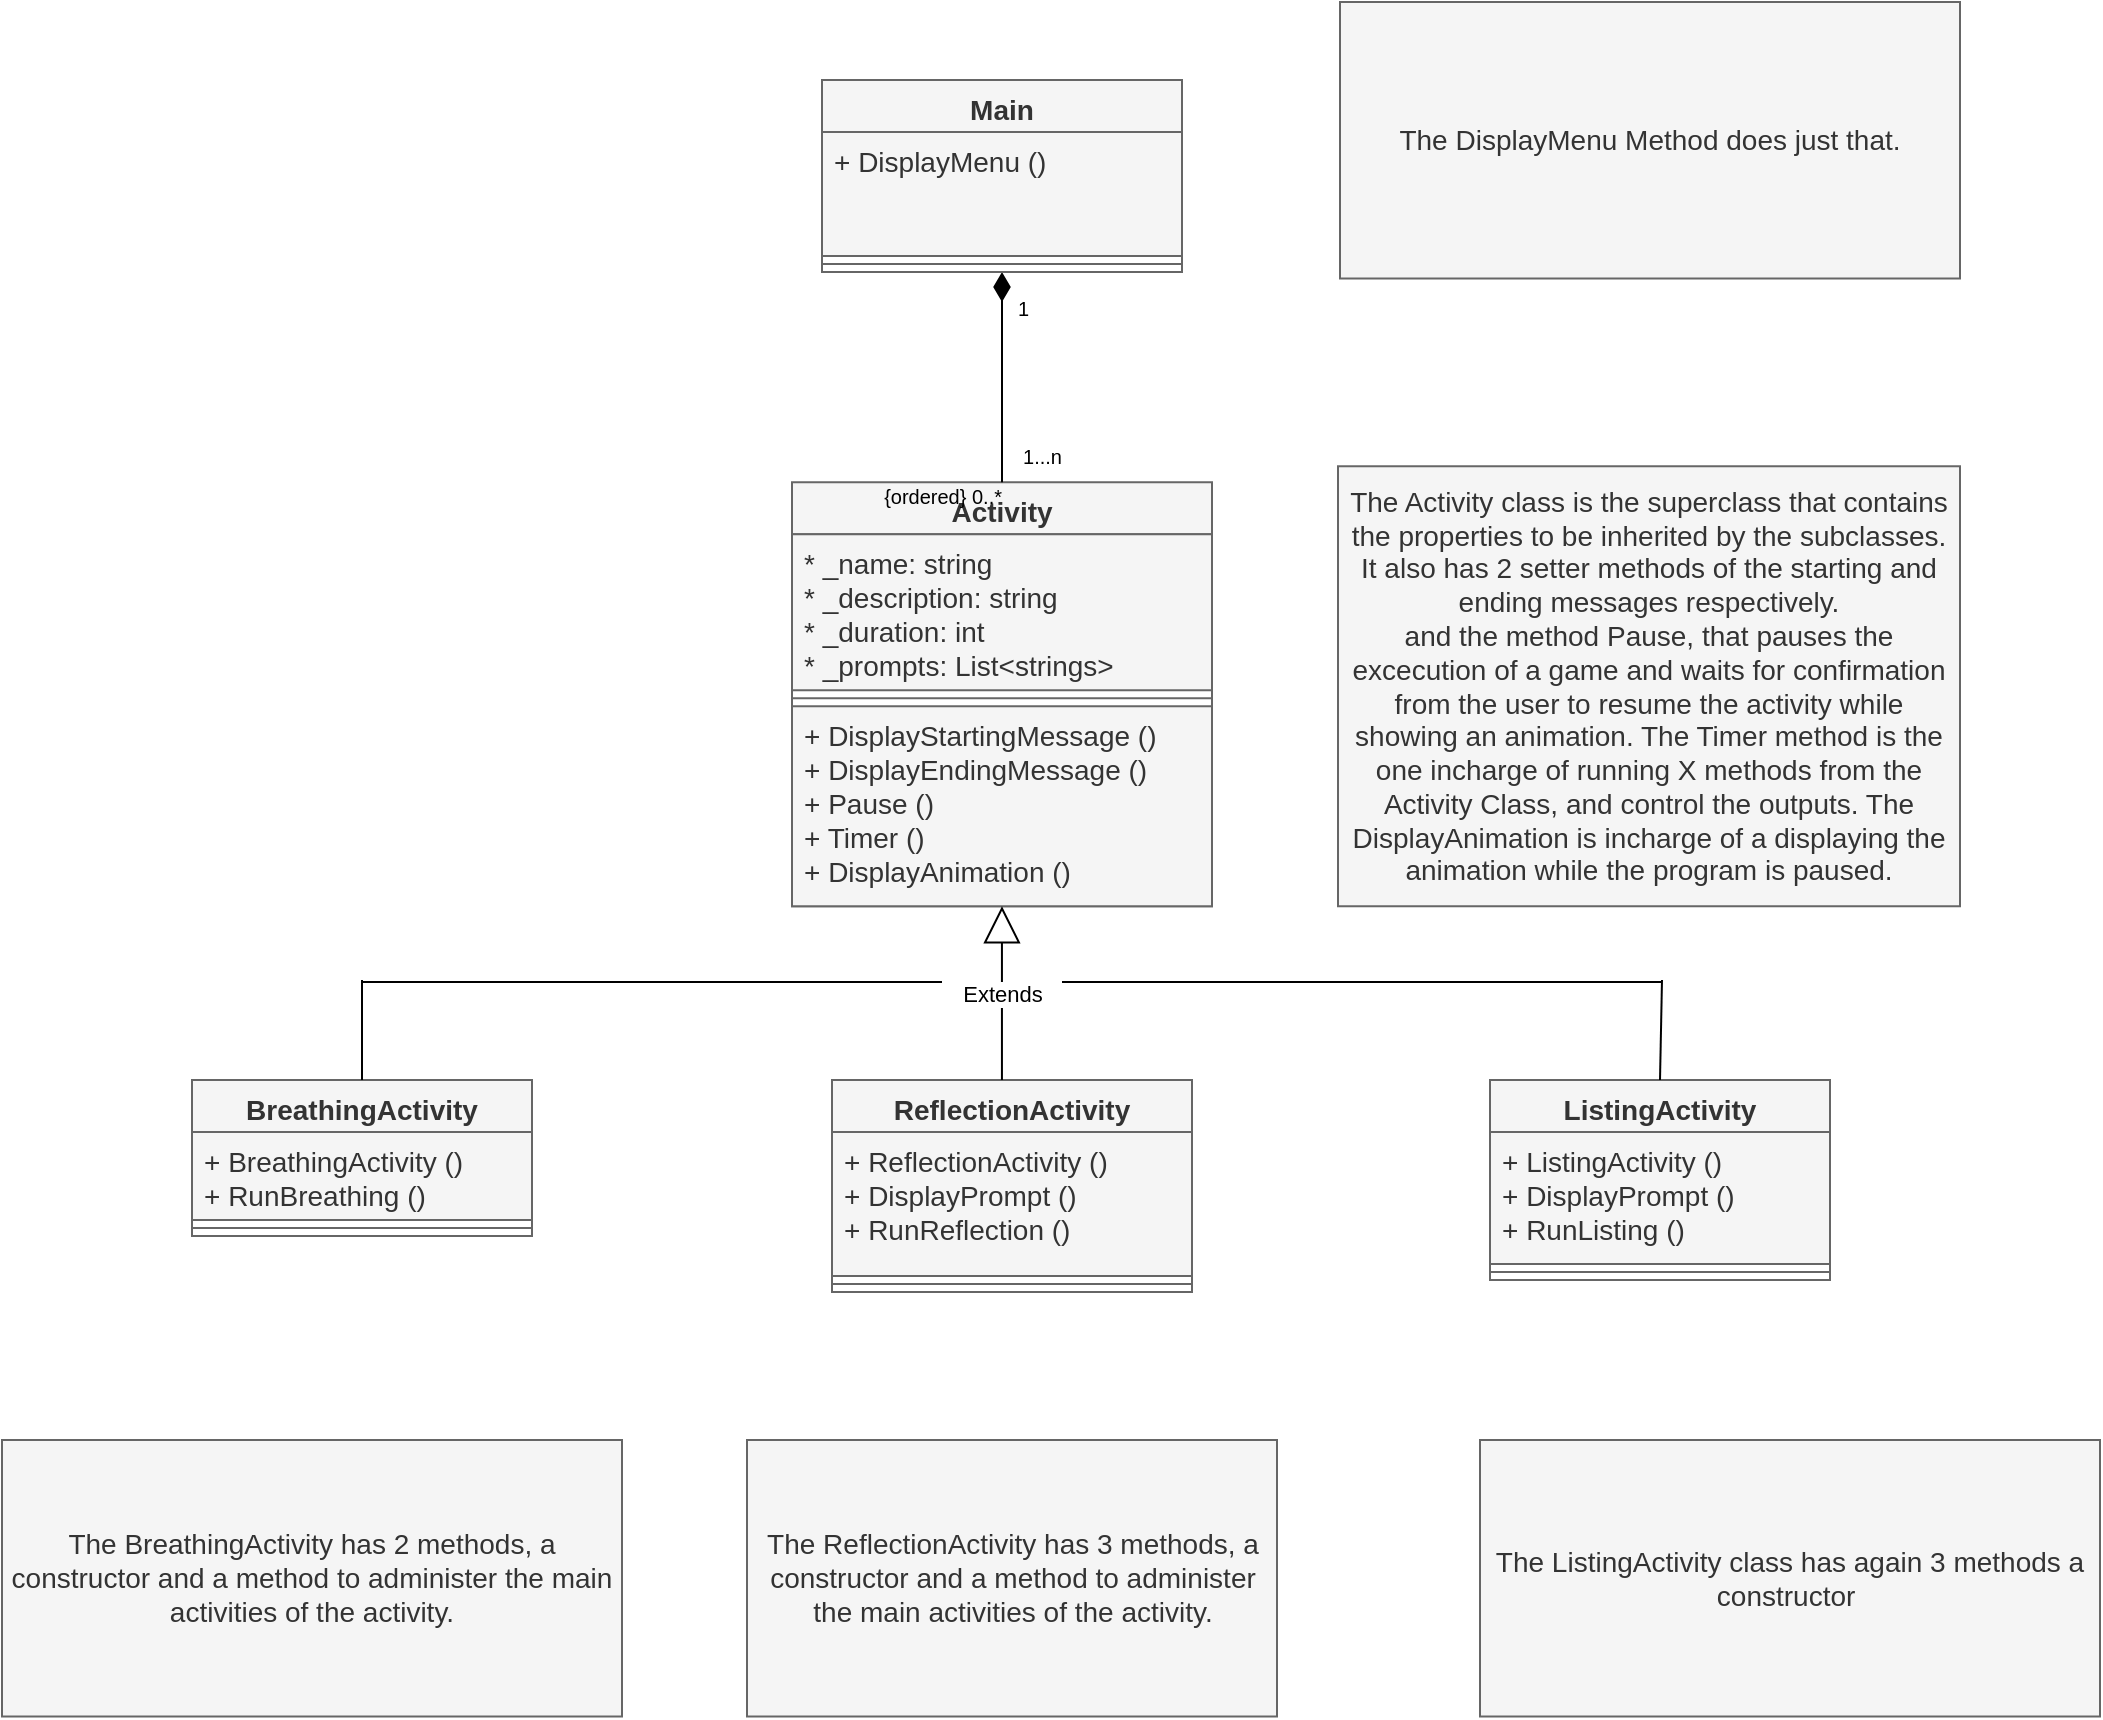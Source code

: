 <mxfile>
    <diagram id="FJXhwHptYgPNuSuxnt-G" name="Page-1">
        <mxGraphModel dx="2723" dy="1911" grid="1" gridSize="10" guides="1" tooltips="1" connect="1" arrows="1" fold="1" page="1" pageScale="1" pageWidth="850" pageHeight="1100" math="0" shadow="0">
            <root>
                <mxCell id="0"/>
                <mxCell id="1" parent="0"/>
                <mxCell id="57" value="ReflectionActivity" style="swimlane;fontStyle=1;align=center;verticalAlign=top;childLayout=stackLayout;horizontal=1;startSize=26;horizontalStack=0;resizeParent=1;resizeParentMax=0;resizeLast=0;collapsible=1;marginBottom=0;fillColor=#f5f5f5;strokeColor=#666666;fontColor=#333333;fontSize=14;" parent="1" vertex="1">
                    <mxGeometry x="-85" y="470" width="180" height="106" as="geometry"/>
                </mxCell>
                <mxCell id="58" value="+ ReflectionActivity ()&#10;+ DisplayPrompt ()&#10;+ RunReflection ()" style="text;strokeColor=#666666;fillColor=#f5f5f5;align=left;verticalAlign=top;spacingLeft=4;spacingRight=4;overflow=hidden;rotatable=0;points=[[0,0.5],[1,0.5]];portConstraint=eastwest;fontColor=#333333;fontSize=14;" parent="57" vertex="1">
                    <mxGeometry y="26" width="180" height="72" as="geometry"/>
                </mxCell>
                <mxCell id="59" value="" style="line;strokeWidth=1;fillColor=#f5f5f5;align=left;verticalAlign=middle;spacingTop=-1;spacingLeft=3;spacingRight=3;rotatable=0;labelPosition=right;points=[];portConstraint=eastwest;strokeColor=#666666;fontColor=#333333;fontSize=14;" parent="57" vertex="1">
                    <mxGeometry y="98" width="180" height="8" as="geometry"/>
                </mxCell>
                <mxCell id="69" value="BreathingActivity" style="swimlane;fontStyle=1;align=center;verticalAlign=top;childLayout=stackLayout;horizontal=1;startSize=26;horizontalStack=0;resizeParent=1;resizeParentMax=0;resizeLast=0;collapsible=1;marginBottom=0;fillColor=#f5f5f5;strokeColor=#666666;fontColor=#333333;fontSize=14;" parent="1" vertex="1">
                    <mxGeometry x="-405" y="470" width="170" height="78" as="geometry"/>
                </mxCell>
                <mxCell id="70" value="+ BreathingActivity ()&#10;+ RunBreathing ()" style="text;strokeColor=#666666;fillColor=#f5f5f5;align=left;verticalAlign=top;spacingLeft=4;spacingRight=4;overflow=hidden;rotatable=0;points=[[0,0.5],[1,0.5]];portConstraint=eastwest;fontColor=#333333;fontSize=14;" parent="69" vertex="1">
                    <mxGeometry y="26" width="170" height="44" as="geometry"/>
                </mxCell>
                <mxCell id="71" value="" style="line;strokeWidth=1;fillColor=#f5f5f5;align=left;verticalAlign=middle;spacingTop=-1;spacingLeft=3;spacingRight=3;rotatable=0;labelPosition=right;points=[];portConstraint=eastwest;strokeColor=#666666;fontColor=#333333;fontSize=14;" parent="69" vertex="1">
                    <mxGeometry y="70" width="170" height="8" as="geometry"/>
                </mxCell>
                <mxCell id="74" value="ListingActivity" style="swimlane;fontStyle=1;align=center;verticalAlign=top;childLayout=stackLayout;horizontal=1;startSize=26;horizontalStack=0;resizeParent=1;resizeParentMax=0;resizeLast=0;collapsible=1;marginBottom=0;fillColor=#f5f5f5;strokeColor=#666666;fontColor=#333333;fontSize=14;" parent="1" vertex="1">
                    <mxGeometry x="244" y="470" width="170" height="100" as="geometry"/>
                </mxCell>
                <mxCell id="75" value="+ ListingActivity ()&#10;+ DisplayPrompt ()&#10;+ RunListing ()" style="text;strokeColor=#666666;fillColor=#f5f5f5;align=left;verticalAlign=top;spacingLeft=4;spacingRight=4;overflow=hidden;rotatable=0;points=[[0,0.5],[1,0.5]];portConstraint=eastwest;fontColor=#333333;fontSize=14;fontStyle=0" parent="74" vertex="1">
                    <mxGeometry y="26" width="170" height="66" as="geometry"/>
                </mxCell>
                <mxCell id="76" value="" style="line;strokeWidth=1;fillColor=#f5f5f5;align=left;verticalAlign=middle;spacingTop=-1;spacingLeft=3;spacingRight=3;rotatable=0;labelPosition=right;points=[];portConstraint=eastwest;strokeColor=#666666;fontColor=#333333;fontSize=14;" parent="74" vertex="1">
                    <mxGeometry y="92" width="170" height="8" as="geometry"/>
                </mxCell>
                <mxCell id="80" value="The BreathingActivity has 2 methods, a constructor and a method to administer the main activities of the activity." style="whiteSpace=wrap;html=1;fontSize=14;fillColor=#f5f5f5;strokeColor=#666666;fontColor=#333333;" parent="1" vertex="1">
                    <mxGeometry x="-500" y="650" width="310" height="138.25" as="geometry"/>
                </mxCell>
                <mxCell id="82" value="The ListingActivity class has again 3 methods a constructor&amp;nbsp;" style="whiteSpace=wrap;html=1;fontSize=14;fillColor=#f5f5f5;strokeColor=#666666;fontColor=#333333;" parent="1" vertex="1">
                    <mxGeometry x="239" y="650" width="310" height="138.25" as="geometry"/>
                </mxCell>
                <mxCell id="83" value="The ReflectionActivity has 3 methods, a constructor and a method to administer the main activities of the activity." style="whiteSpace=wrap;html=1;fontSize=14;fillColor=#f5f5f5;strokeColor=#666666;fontColor=#333333;" parent="1" vertex="1">
                    <mxGeometry x="-127.5" y="650" width="265" height="138.25" as="geometry"/>
                </mxCell>
                <mxCell id="95" value="The DisplayMenu Method does just that." style="whiteSpace=wrap;html=1;fontSize=14;fillColor=#f5f5f5;strokeColor=#666666;fontColor=#333333;" parent="1" vertex="1">
                    <mxGeometry x="169" y="-69" width="310" height="138.25" as="geometry"/>
                </mxCell>
                <mxCell id="99" value="Activity" style="swimlane;fontStyle=1;align=center;verticalAlign=top;childLayout=stackLayout;horizontal=1;startSize=26;horizontalStack=0;resizeParent=1;resizeParentMax=0;resizeLast=0;collapsible=1;marginBottom=0;fillColor=#f5f5f5;strokeColor=#666666;fontColor=#333333;fontSize=14;" vertex="1" parent="1">
                    <mxGeometry x="-105" y="171.13" width="210" height="212" as="geometry"/>
                </mxCell>
                <mxCell id="100" value="* _name: string&#10;* _description: string&#10;* _duration: int&#10;* _prompts: List&lt;strings&gt;" style="text;strokeColor=#666666;fillColor=#f5f5f5;align=left;verticalAlign=top;spacingLeft=4;spacingRight=4;overflow=hidden;rotatable=0;points=[[0,0.5],[1,0.5]];portConstraint=eastwest;fontColor=#333333;fontSize=14;" vertex="1" parent="99">
                    <mxGeometry y="26" width="210" height="78" as="geometry"/>
                </mxCell>
                <mxCell id="101" value="" style="line;strokeWidth=1;fillColor=#f5f5f5;align=left;verticalAlign=middle;spacingTop=-1;spacingLeft=3;spacingRight=3;rotatable=0;labelPosition=right;points=[];portConstraint=eastwest;strokeColor=#666666;fontColor=#333333;fontSize=14;" vertex="1" parent="99">
                    <mxGeometry y="104" width="210" height="8" as="geometry"/>
                </mxCell>
                <mxCell id="102" value="+ DisplayStartingMessage ()&#10;+ DisplayEndingMessage ()&#10;+ Pause ()&#10;+ Timer ()&#10;+ DisplayAnimation ()" style="text;strokeColor=#666666;fillColor=#f5f5f5;align=left;verticalAlign=top;spacingLeft=4;spacingRight=4;overflow=hidden;rotatable=0;points=[[0,0.5],[1,0.5]];portConstraint=eastwest;fontColor=#333333;fontSize=14;" vertex="1" parent="99">
                    <mxGeometry y="112" width="210" height="100" as="geometry"/>
                </mxCell>
                <mxCell id="105" value="Extends" style="endArrow=block;endSize=16;endFill=0;html=1;exitX=0.472;exitY=0;exitDx=0;exitDy=0;exitPerimeter=0;" edge="1" parent="1" source="57" target="102">
                    <mxGeometry width="160" relative="1" as="geometry">
                        <mxPoint x="50" y="360" as="sourcePoint"/>
                        <mxPoint x="210" y="360" as="targetPoint"/>
                    </mxGeometry>
                </mxCell>
                <mxCell id="109" value="" style="endArrow=none;html=1;exitX=0.5;exitY=0;exitDx=0;exitDy=0;" edge="1" parent="1" source="69">
                    <mxGeometry width="50" height="50" relative="1" as="geometry">
                        <mxPoint x="-192" y="450" as="sourcePoint"/>
                        <mxPoint x="-320" y="420" as="targetPoint"/>
                    </mxGeometry>
                </mxCell>
                <mxCell id="110" value="" style="endArrow=none;html=1;" edge="1" parent="1">
                    <mxGeometry width="50" height="50" relative="1" as="geometry">
                        <mxPoint x="-320" y="421" as="sourcePoint"/>
                        <mxPoint x="-30" y="421" as="targetPoint"/>
                    </mxGeometry>
                </mxCell>
                <mxCell id="111" value="" style="endArrow=none;html=1;" edge="1" parent="1">
                    <mxGeometry width="50" height="50" relative="1" as="geometry">
                        <mxPoint x="30" y="421" as="sourcePoint"/>
                        <mxPoint x="330" y="421" as="targetPoint"/>
                    </mxGeometry>
                </mxCell>
                <mxCell id="113" value="" style="endArrow=none;html=1;exitX=0.5;exitY=0;exitDx=0;exitDy=0;" edge="1" parent="1" source="74">
                    <mxGeometry width="50" height="50" relative="1" as="geometry">
                        <mxPoint x="339" y="460" as="sourcePoint"/>
                        <mxPoint x="330" y="420" as="targetPoint"/>
                    </mxGeometry>
                </mxCell>
                <mxCell id="114" value="" style="verticalAlign=bottom;html=1;endArrow=none;edgeStyle=orthogonalEdgeStyle;startFill=1;startSize=12;startArrow=diamondThin;exitX=0.5;exitY=1;exitDx=0;exitDy=0;entryX=0.5;entryY=0;entryDx=0;entryDy=0;" edge="1" parent="1" source="119" target="99">
                    <mxGeometry x="-0.003" relative="1" as="geometry">
                        <mxPoint x="-100" y="80" as="sourcePoint"/>
                        <mxPoint x="120" y="99.41" as="targetPoint"/>
                        <mxPoint as="offset"/>
                    </mxGeometry>
                </mxCell>
                <mxCell id="115" value="1" style="resizable=0;html=1;align=left;verticalAlign=top;labelBackgroundColor=none;fontSize=10" connectable="0" vertex="1" parent="114">
                    <mxGeometry x="-0.9" relative="1" as="geometry">
                        <mxPoint x="6" as="offset"/>
                    </mxGeometry>
                </mxCell>
                <mxCell id="117" value="{ordered} 0..*" style="resizable=0;html=1;align=right;verticalAlign=top;labelBackgroundColor=none;fontSize=10" connectable="0" vertex="1" parent="114">
                    <mxGeometry x="0.9" relative="1" as="geometry"/>
                </mxCell>
                <mxCell id="118" value="1...n" style="resizable=0;html=1;align=right;verticalAlign=bottom;labelBackgroundColor=none;fontSize=10" connectable="0" vertex="1" parent="114">
                    <mxGeometry x="0.9" relative="1" as="geometry">
                        <mxPoint x="30" as="offset"/>
                    </mxGeometry>
                </mxCell>
                <mxCell id="119" value="Main" style="swimlane;fontStyle=1;align=center;verticalAlign=top;childLayout=stackLayout;horizontal=1;startSize=26;horizontalStack=0;resizeParent=1;resizeParentMax=0;resizeLast=0;collapsible=1;marginBottom=0;fillColor=#f5f5f5;strokeColor=#666666;fontColor=#333333;fontSize=14;" vertex="1" parent="1">
                    <mxGeometry x="-90" y="-30" width="180" height="96" as="geometry"/>
                </mxCell>
                <mxCell id="120" value="+ DisplayMenu ()" style="text;strokeColor=#666666;fillColor=#f5f5f5;align=left;verticalAlign=top;spacingLeft=4;spacingRight=4;overflow=hidden;rotatable=0;points=[[0,0.5],[1,0.5]];portConstraint=eastwest;fontColor=#333333;fontSize=14;" vertex="1" parent="119">
                    <mxGeometry y="26" width="180" height="62" as="geometry"/>
                </mxCell>
                <mxCell id="121" value="" style="line;strokeWidth=1;fillColor=#f5f5f5;align=left;verticalAlign=middle;spacingTop=-1;spacingLeft=3;spacingRight=3;rotatable=0;labelPosition=right;points=[];portConstraint=eastwest;strokeColor=#666666;fontColor=#333333;fontSize=14;" vertex="1" parent="119">
                    <mxGeometry y="88" width="180" height="8" as="geometry"/>
                </mxCell>
                <mxCell id="124" value="The Activity class is the superclass that contains the properties to be inherited by the subclasses.&lt;br&gt;It also has 2 setter methods of the starting and ending messages respectively.&lt;br&gt;and the method Pause, that pauses the excecution of a game and waits for confirmation from the user to resume the activity while showing an animation. The Timer method is the one incharge of running X methods from the Activity Class, and control the outputs. The DisplayAnimation is incharge of a displaying the animation while the program is paused." style="whiteSpace=wrap;html=1;fontSize=14;fillColor=#f5f5f5;strokeColor=#666666;fontColor=#333333;" vertex="1" parent="1">
                    <mxGeometry x="168" y="163.13" width="311" height="220" as="geometry"/>
                </mxCell>
            </root>
        </mxGraphModel>
    </diagram>
</mxfile>